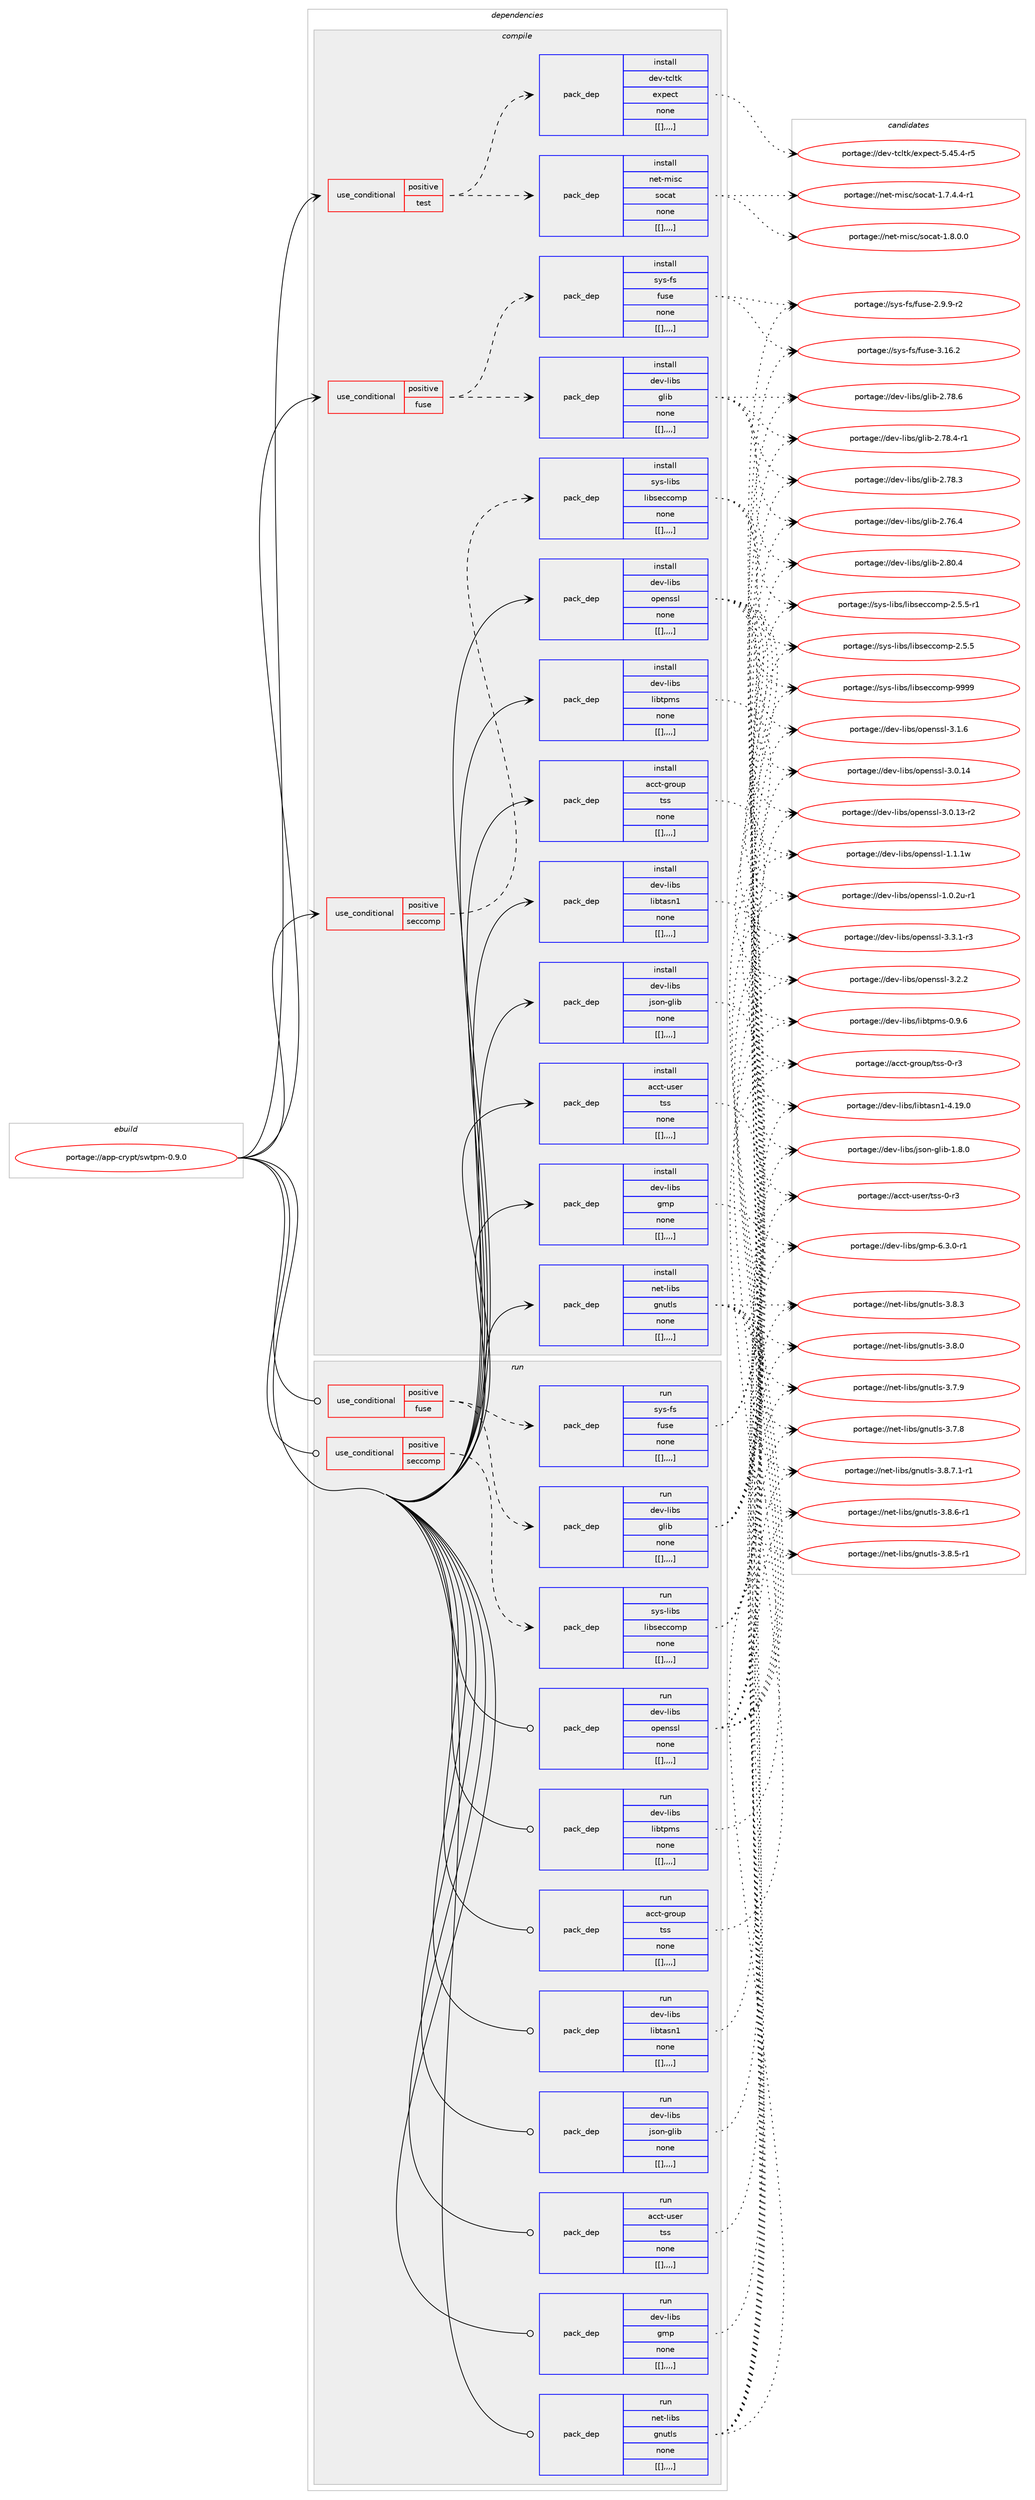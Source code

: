 digraph prolog {

# *************
# Graph options
# *************

newrank=true;
concentrate=true;
compound=true;
graph [rankdir=LR,fontname=Helvetica,fontsize=10,ranksep=1.5];#, ranksep=2.5, nodesep=0.2];
edge  [arrowhead=vee];
node  [fontname=Helvetica,fontsize=10];

# **********
# The ebuild
# **********

subgraph cluster_leftcol {
color=gray;
label=<<i>ebuild</i>>;
id [label="portage://app-crypt/swtpm-0.9.0", color=red, width=4, href="../app-crypt/swtpm-0.9.0.svg"];
}

# ****************
# The dependencies
# ****************

subgraph cluster_midcol {
color=gray;
label=<<i>dependencies</i>>;
subgraph cluster_compile {
fillcolor="#eeeeee";
style=filled;
label=<<i>compile</i>>;
subgraph cond3914 {
dependency14558 [label=<<TABLE BORDER="0" CELLBORDER="1" CELLSPACING="0" CELLPADDING="4"><TR><TD ROWSPAN="3" CELLPADDING="10">use_conditional</TD></TR><TR><TD>positive</TD></TR><TR><TD>fuse</TD></TR></TABLE>>, shape=none, color=red];
subgraph pack10558 {
dependency14559 [label=<<TABLE BORDER="0" CELLBORDER="1" CELLSPACING="0" CELLPADDING="4" WIDTH="220"><TR><TD ROWSPAN="6" CELLPADDING="30">pack_dep</TD></TR><TR><TD WIDTH="110">install</TD></TR><TR><TD>dev-libs</TD></TR><TR><TD>glib</TD></TR><TR><TD>none</TD></TR><TR><TD>[[],,,,]</TD></TR></TABLE>>, shape=none, color=blue];
}
dependency14558:e -> dependency14559:w [weight=20,style="dashed",arrowhead="vee"];
subgraph pack10559 {
dependency14560 [label=<<TABLE BORDER="0" CELLBORDER="1" CELLSPACING="0" CELLPADDING="4" WIDTH="220"><TR><TD ROWSPAN="6" CELLPADDING="30">pack_dep</TD></TR><TR><TD WIDTH="110">install</TD></TR><TR><TD>sys-fs</TD></TR><TR><TD>fuse</TD></TR><TR><TD>none</TD></TR><TR><TD>[[],,,,]</TD></TR></TABLE>>, shape=none, color=blue];
}
dependency14558:e -> dependency14560:w [weight=20,style="dashed",arrowhead="vee"];
}
id:e -> dependency14558:w [weight=20,style="solid",arrowhead="vee"];
subgraph cond3915 {
dependency14561 [label=<<TABLE BORDER="0" CELLBORDER="1" CELLSPACING="0" CELLPADDING="4"><TR><TD ROWSPAN="3" CELLPADDING="10">use_conditional</TD></TR><TR><TD>positive</TD></TR><TR><TD>seccomp</TD></TR></TABLE>>, shape=none, color=red];
subgraph pack10560 {
dependency14562 [label=<<TABLE BORDER="0" CELLBORDER="1" CELLSPACING="0" CELLPADDING="4" WIDTH="220"><TR><TD ROWSPAN="6" CELLPADDING="30">pack_dep</TD></TR><TR><TD WIDTH="110">install</TD></TR><TR><TD>sys-libs</TD></TR><TR><TD>libseccomp</TD></TR><TR><TD>none</TD></TR><TR><TD>[[],,,,]</TD></TR></TABLE>>, shape=none, color=blue];
}
dependency14561:e -> dependency14562:w [weight=20,style="dashed",arrowhead="vee"];
}
id:e -> dependency14561:w [weight=20,style="solid",arrowhead="vee"];
subgraph cond3916 {
dependency14563 [label=<<TABLE BORDER="0" CELLBORDER="1" CELLSPACING="0" CELLPADDING="4"><TR><TD ROWSPAN="3" CELLPADDING="10">use_conditional</TD></TR><TR><TD>positive</TD></TR><TR><TD>test</TD></TR></TABLE>>, shape=none, color=red];
subgraph pack10561 {
dependency14564 [label=<<TABLE BORDER="0" CELLBORDER="1" CELLSPACING="0" CELLPADDING="4" WIDTH="220"><TR><TD ROWSPAN="6" CELLPADDING="30">pack_dep</TD></TR><TR><TD WIDTH="110">install</TD></TR><TR><TD>net-misc</TD></TR><TR><TD>socat</TD></TR><TR><TD>none</TD></TR><TR><TD>[[],,,,]</TD></TR></TABLE>>, shape=none, color=blue];
}
dependency14563:e -> dependency14564:w [weight=20,style="dashed",arrowhead="vee"];
subgraph pack10562 {
dependency14565 [label=<<TABLE BORDER="0" CELLBORDER="1" CELLSPACING="0" CELLPADDING="4" WIDTH="220"><TR><TD ROWSPAN="6" CELLPADDING="30">pack_dep</TD></TR><TR><TD WIDTH="110">install</TD></TR><TR><TD>dev-tcltk</TD></TR><TR><TD>expect</TD></TR><TR><TD>none</TD></TR><TR><TD>[[],,,,]</TD></TR></TABLE>>, shape=none, color=blue];
}
dependency14563:e -> dependency14565:w [weight=20,style="dashed",arrowhead="vee"];
}
id:e -> dependency14563:w [weight=20,style="solid",arrowhead="vee"];
subgraph pack10563 {
dependency14566 [label=<<TABLE BORDER="0" CELLBORDER="1" CELLSPACING="0" CELLPADDING="4" WIDTH="220"><TR><TD ROWSPAN="6" CELLPADDING="30">pack_dep</TD></TR><TR><TD WIDTH="110">install</TD></TR><TR><TD>acct-group</TD></TR><TR><TD>tss</TD></TR><TR><TD>none</TD></TR><TR><TD>[[],,,,]</TD></TR></TABLE>>, shape=none, color=blue];
}
id:e -> dependency14566:w [weight=20,style="solid",arrowhead="vee"];
subgraph pack10564 {
dependency14567 [label=<<TABLE BORDER="0" CELLBORDER="1" CELLSPACING="0" CELLPADDING="4" WIDTH="220"><TR><TD ROWSPAN="6" CELLPADDING="30">pack_dep</TD></TR><TR><TD WIDTH="110">install</TD></TR><TR><TD>acct-user</TD></TR><TR><TD>tss</TD></TR><TR><TD>none</TD></TR><TR><TD>[[],,,,]</TD></TR></TABLE>>, shape=none, color=blue];
}
id:e -> dependency14567:w [weight=20,style="solid",arrowhead="vee"];
subgraph pack10565 {
dependency14568 [label=<<TABLE BORDER="0" CELLBORDER="1" CELLSPACING="0" CELLPADDING="4" WIDTH="220"><TR><TD ROWSPAN="6" CELLPADDING="30">pack_dep</TD></TR><TR><TD WIDTH="110">install</TD></TR><TR><TD>dev-libs</TD></TR><TR><TD>gmp</TD></TR><TR><TD>none</TD></TR><TR><TD>[[],,,,]</TD></TR></TABLE>>, shape=none, color=blue];
}
id:e -> dependency14568:w [weight=20,style="solid",arrowhead="vee"];
subgraph pack10566 {
dependency14569 [label=<<TABLE BORDER="0" CELLBORDER="1" CELLSPACING="0" CELLPADDING="4" WIDTH="220"><TR><TD ROWSPAN="6" CELLPADDING="30">pack_dep</TD></TR><TR><TD WIDTH="110">install</TD></TR><TR><TD>dev-libs</TD></TR><TR><TD>json-glib</TD></TR><TR><TD>none</TD></TR><TR><TD>[[],,,,]</TD></TR></TABLE>>, shape=none, color=blue];
}
id:e -> dependency14569:w [weight=20,style="solid",arrowhead="vee"];
subgraph pack10567 {
dependency14570 [label=<<TABLE BORDER="0" CELLBORDER="1" CELLSPACING="0" CELLPADDING="4" WIDTH="220"><TR><TD ROWSPAN="6" CELLPADDING="30">pack_dep</TD></TR><TR><TD WIDTH="110">install</TD></TR><TR><TD>dev-libs</TD></TR><TR><TD>libtasn1</TD></TR><TR><TD>none</TD></TR><TR><TD>[[],,,,]</TD></TR></TABLE>>, shape=none, color=blue];
}
id:e -> dependency14570:w [weight=20,style="solid",arrowhead="vee"];
subgraph pack10568 {
dependency14571 [label=<<TABLE BORDER="0" CELLBORDER="1" CELLSPACING="0" CELLPADDING="4" WIDTH="220"><TR><TD ROWSPAN="6" CELLPADDING="30">pack_dep</TD></TR><TR><TD WIDTH="110">install</TD></TR><TR><TD>dev-libs</TD></TR><TR><TD>libtpms</TD></TR><TR><TD>none</TD></TR><TR><TD>[[],,,,]</TD></TR></TABLE>>, shape=none, color=blue];
}
id:e -> dependency14571:w [weight=20,style="solid",arrowhead="vee"];
subgraph pack10569 {
dependency14572 [label=<<TABLE BORDER="0" CELLBORDER="1" CELLSPACING="0" CELLPADDING="4" WIDTH="220"><TR><TD ROWSPAN="6" CELLPADDING="30">pack_dep</TD></TR><TR><TD WIDTH="110">install</TD></TR><TR><TD>dev-libs</TD></TR><TR><TD>openssl</TD></TR><TR><TD>none</TD></TR><TR><TD>[[],,,,]</TD></TR></TABLE>>, shape=none, color=blue];
}
id:e -> dependency14572:w [weight=20,style="solid",arrowhead="vee"];
subgraph pack10570 {
dependency14573 [label=<<TABLE BORDER="0" CELLBORDER="1" CELLSPACING="0" CELLPADDING="4" WIDTH="220"><TR><TD ROWSPAN="6" CELLPADDING="30">pack_dep</TD></TR><TR><TD WIDTH="110">install</TD></TR><TR><TD>net-libs</TD></TR><TR><TD>gnutls</TD></TR><TR><TD>none</TD></TR><TR><TD>[[],,,,]</TD></TR></TABLE>>, shape=none, color=blue];
}
id:e -> dependency14573:w [weight=20,style="solid",arrowhead="vee"];
}
subgraph cluster_compileandrun {
fillcolor="#eeeeee";
style=filled;
label=<<i>compile and run</i>>;
}
subgraph cluster_run {
fillcolor="#eeeeee";
style=filled;
label=<<i>run</i>>;
subgraph cond3917 {
dependency14574 [label=<<TABLE BORDER="0" CELLBORDER="1" CELLSPACING="0" CELLPADDING="4"><TR><TD ROWSPAN="3" CELLPADDING="10">use_conditional</TD></TR><TR><TD>positive</TD></TR><TR><TD>fuse</TD></TR></TABLE>>, shape=none, color=red];
subgraph pack10571 {
dependency14575 [label=<<TABLE BORDER="0" CELLBORDER="1" CELLSPACING="0" CELLPADDING="4" WIDTH="220"><TR><TD ROWSPAN="6" CELLPADDING="30">pack_dep</TD></TR><TR><TD WIDTH="110">run</TD></TR><TR><TD>dev-libs</TD></TR><TR><TD>glib</TD></TR><TR><TD>none</TD></TR><TR><TD>[[],,,,]</TD></TR></TABLE>>, shape=none, color=blue];
}
dependency14574:e -> dependency14575:w [weight=20,style="dashed",arrowhead="vee"];
subgraph pack10572 {
dependency14576 [label=<<TABLE BORDER="0" CELLBORDER="1" CELLSPACING="0" CELLPADDING="4" WIDTH="220"><TR><TD ROWSPAN="6" CELLPADDING="30">pack_dep</TD></TR><TR><TD WIDTH="110">run</TD></TR><TR><TD>sys-fs</TD></TR><TR><TD>fuse</TD></TR><TR><TD>none</TD></TR><TR><TD>[[],,,,]</TD></TR></TABLE>>, shape=none, color=blue];
}
dependency14574:e -> dependency14576:w [weight=20,style="dashed",arrowhead="vee"];
}
id:e -> dependency14574:w [weight=20,style="solid",arrowhead="odot"];
subgraph cond3918 {
dependency14577 [label=<<TABLE BORDER="0" CELLBORDER="1" CELLSPACING="0" CELLPADDING="4"><TR><TD ROWSPAN="3" CELLPADDING="10">use_conditional</TD></TR><TR><TD>positive</TD></TR><TR><TD>seccomp</TD></TR></TABLE>>, shape=none, color=red];
subgraph pack10573 {
dependency14578 [label=<<TABLE BORDER="0" CELLBORDER="1" CELLSPACING="0" CELLPADDING="4" WIDTH="220"><TR><TD ROWSPAN="6" CELLPADDING="30">pack_dep</TD></TR><TR><TD WIDTH="110">run</TD></TR><TR><TD>sys-libs</TD></TR><TR><TD>libseccomp</TD></TR><TR><TD>none</TD></TR><TR><TD>[[],,,,]</TD></TR></TABLE>>, shape=none, color=blue];
}
dependency14577:e -> dependency14578:w [weight=20,style="dashed",arrowhead="vee"];
}
id:e -> dependency14577:w [weight=20,style="solid",arrowhead="odot"];
subgraph pack10574 {
dependency14579 [label=<<TABLE BORDER="0" CELLBORDER="1" CELLSPACING="0" CELLPADDING="4" WIDTH="220"><TR><TD ROWSPAN="6" CELLPADDING="30">pack_dep</TD></TR><TR><TD WIDTH="110">run</TD></TR><TR><TD>acct-group</TD></TR><TR><TD>tss</TD></TR><TR><TD>none</TD></TR><TR><TD>[[],,,,]</TD></TR></TABLE>>, shape=none, color=blue];
}
id:e -> dependency14579:w [weight=20,style="solid",arrowhead="odot"];
subgraph pack10575 {
dependency14580 [label=<<TABLE BORDER="0" CELLBORDER="1" CELLSPACING="0" CELLPADDING="4" WIDTH="220"><TR><TD ROWSPAN="6" CELLPADDING="30">pack_dep</TD></TR><TR><TD WIDTH="110">run</TD></TR><TR><TD>acct-user</TD></TR><TR><TD>tss</TD></TR><TR><TD>none</TD></TR><TR><TD>[[],,,,]</TD></TR></TABLE>>, shape=none, color=blue];
}
id:e -> dependency14580:w [weight=20,style="solid",arrowhead="odot"];
subgraph pack10576 {
dependency14581 [label=<<TABLE BORDER="0" CELLBORDER="1" CELLSPACING="0" CELLPADDING="4" WIDTH="220"><TR><TD ROWSPAN="6" CELLPADDING="30">pack_dep</TD></TR><TR><TD WIDTH="110">run</TD></TR><TR><TD>dev-libs</TD></TR><TR><TD>gmp</TD></TR><TR><TD>none</TD></TR><TR><TD>[[],,,,]</TD></TR></TABLE>>, shape=none, color=blue];
}
id:e -> dependency14581:w [weight=20,style="solid",arrowhead="odot"];
subgraph pack10577 {
dependency14582 [label=<<TABLE BORDER="0" CELLBORDER="1" CELLSPACING="0" CELLPADDING="4" WIDTH="220"><TR><TD ROWSPAN="6" CELLPADDING="30">pack_dep</TD></TR><TR><TD WIDTH="110">run</TD></TR><TR><TD>dev-libs</TD></TR><TR><TD>json-glib</TD></TR><TR><TD>none</TD></TR><TR><TD>[[],,,,]</TD></TR></TABLE>>, shape=none, color=blue];
}
id:e -> dependency14582:w [weight=20,style="solid",arrowhead="odot"];
subgraph pack10578 {
dependency14583 [label=<<TABLE BORDER="0" CELLBORDER="1" CELLSPACING="0" CELLPADDING="4" WIDTH="220"><TR><TD ROWSPAN="6" CELLPADDING="30">pack_dep</TD></TR><TR><TD WIDTH="110">run</TD></TR><TR><TD>dev-libs</TD></TR><TR><TD>libtasn1</TD></TR><TR><TD>none</TD></TR><TR><TD>[[],,,,]</TD></TR></TABLE>>, shape=none, color=blue];
}
id:e -> dependency14583:w [weight=20,style="solid",arrowhead="odot"];
subgraph pack10579 {
dependency14584 [label=<<TABLE BORDER="0" CELLBORDER="1" CELLSPACING="0" CELLPADDING="4" WIDTH="220"><TR><TD ROWSPAN="6" CELLPADDING="30">pack_dep</TD></TR><TR><TD WIDTH="110">run</TD></TR><TR><TD>dev-libs</TD></TR><TR><TD>libtpms</TD></TR><TR><TD>none</TD></TR><TR><TD>[[],,,,]</TD></TR></TABLE>>, shape=none, color=blue];
}
id:e -> dependency14584:w [weight=20,style="solid",arrowhead="odot"];
subgraph pack10580 {
dependency14585 [label=<<TABLE BORDER="0" CELLBORDER="1" CELLSPACING="0" CELLPADDING="4" WIDTH="220"><TR><TD ROWSPAN="6" CELLPADDING="30">pack_dep</TD></TR><TR><TD WIDTH="110">run</TD></TR><TR><TD>dev-libs</TD></TR><TR><TD>openssl</TD></TR><TR><TD>none</TD></TR><TR><TD>[[],,,,]</TD></TR></TABLE>>, shape=none, color=blue];
}
id:e -> dependency14585:w [weight=20,style="solid",arrowhead="odot"];
subgraph pack10581 {
dependency14586 [label=<<TABLE BORDER="0" CELLBORDER="1" CELLSPACING="0" CELLPADDING="4" WIDTH="220"><TR><TD ROWSPAN="6" CELLPADDING="30">pack_dep</TD></TR><TR><TD WIDTH="110">run</TD></TR><TR><TD>net-libs</TD></TR><TR><TD>gnutls</TD></TR><TR><TD>none</TD></TR><TR><TD>[[],,,,]</TD></TR></TABLE>>, shape=none, color=blue];
}
id:e -> dependency14586:w [weight=20,style="solid",arrowhead="odot"];
}
}

# **************
# The candidates
# **************

subgraph cluster_choices {
rank=same;
color=gray;
label=<<i>candidates</i>>;

subgraph choice10558 {
color=black;
nodesep=1;
choice1001011184510810598115471031081059845504656484652 [label="portage://dev-libs/glib-2.80.4", color=red, width=4,href="../dev-libs/glib-2.80.4.svg"];
choice1001011184510810598115471031081059845504655564654 [label="portage://dev-libs/glib-2.78.6", color=red, width=4,href="../dev-libs/glib-2.78.6.svg"];
choice10010111845108105981154710310810598455046555646524511449 [label="portage://dev-libs/glib-2.78.4-r1", color=red, width=4,href="../dev-libs/glib-2.78.4-r1.svg"];
choice1001011184510810598115471031081059845504655564651 [label="portage://dev-libs/glib-2.78.3", color=red, width=4,href="../dev-libs/glib-2.78.3.svg"];
choice1001011184510810598115471031081059845504655544652 [label="portage://dev-libs/glib-2.76.4", color=red, width=4,href="../dev-libs/glib-2.76.4.svg"];
dependency14559:e -> choice1001011184510810598115471031081059845504656484652:w [style=dotted,weight="100"];
dependency14559:e -> choice1001011184510810598115471031081059845504655564654:w [style=dotted,weight="100"];
dependency14559:e -> choice10010111845108105981154710310810598455046555646524511449:w [style=dotted,weight="100"];
dependency14559:e -> choice1001011184510810598115471031081059845504655564651:w [style=dotted,weight="100"];
dependency14559:e -> choice1001011184510810598115471031081059845504655544652:w [style=dotted,weight="100"];
}
subgraph choice10559 {
color=black;
nodesep=1;
choice115121115451021154710211711510145514649544650 [label="portage://sys-fs/fuse-3.16.2", color=red, width=4,href="../sys-fs/fuse-3.16.2.svg"];
choice11512111545102115471021171151014550465746574511450 [label="portage://sys-fs/fuse-2.9.9-r2", color=red, width=4,href="../sys-fs/fuse-2.9.9-r2.svg"];
dependency14560:e -> choice115121115451021154710211711510145514649544650:w [style=dotted,weight="100"];
dependency14560:e -> choice11512111545102115471021171151014550465746574511450:w [style=dotted,weight="100"];
}
subgraph choice10560 {
color=black;
nodesep=1;
choice1151211154510810598115471081059811510199991111091124557575757 [label="portage://sys-libs/libseccomp-9999", color=red, width=4,href="../sys-libs/libseccomp-9999.svg"];
choice1151211154510810598115471081059811510199991111091124550465346534511449 [label="portage://sys-libs/libseccomp-2.5.5-r1", color=red, width=4,href="../sys-libs/libseccomp-2.5.5-r1.svg"];
choice115121115451081059811547108105981151019999111109112455046534653 [label="portage://sys-libs/libseccomp-2.5.5", color=red, width=4,href="../sys-libs/libseccomp-2.5.5.svg"];
dependency14562:e -> choice1151211154510810598115471081059811510199991111091124557575757:w [style=dotted,weight="100"];
dependency14562:e -> choice1151211154510810598115471081059811510199991111091124550465346534511449:w [style=dotted,weight="100"];
dependency14562:e -> choice115121115451081059811547108105981151019999111109112455046534653:w [style=dotted,weight="100"];
}
subgraph choice10561 {
color=black;
nodesep=1;
choice11010111645109105115994711511199971164549465646484648 [label="portage://net-misc/socat-1.8.0.0", color=red, width=4,href="../net-misc/socat-1.8.0.0.svg"];
choice110101116451091051159947115111999711645494655465246524511449 [label="portage://net-misc/socat-1.7.4.4-r1", color=red, width=4,href="../net-misc/socat-1.7.4.4-r1.svg"];
dependency14564:e -> choice11010111645109105115994711511199971164549465646484648:w [style=dotted,weight="100"];
dependency14564:e -> choice110101116451091051159947115111999711645494655465246524511449:w [style=dotted,weight="100"];
}
subgraph choice10562 {
color=black;
nodesep=1;
choice10010111845116991081161074710112011210199116455346525346524511453 [label="portage://dev-tcltk/expect-5.45.4-r5", color=red, width=4,href="../dev-tcltk/expect-5.45.4-r5.svg"];
dependency14565:e -> choice10010111845116991081161074710112011210199116455346525346524511453:w [style=dotted,weight="100"];
}
subgraph choice10563 {
color=black;
nodesep=1;
choice979999116451031141111171124711611511545484511451 [label="portage://acct-group/tss-0-r3", color=red, width=4,href="../acct-group/tss-0-r3.svg"];
dependency14566:e -> choice979999116451031141111171124711611511545484511451:w [style=dotted,weight="100"];
}
subgraph choice10564 {
color=black;
nodesep=1;
choice979999116451171151011144711611511545484511451 [label="portage://acct-user/tss-0-r3", color=red, width=4,href="../acct-user/tss-0-r3.svg"];
dependency14567:e -> choice979999116451171151011144711611511545484511451:w [style=dotted,weight="100"];
}
subgraph choice10565 {
color=black;
nodesep=1;
choice1001011184510810598115471031091124554465146484511449 [label="portage://dev-libs/gmp-6.3.0-r1", color=red, width=4,href="../dev-libs/gmp-6.3.0-r1.svg"];
dependency14568:e -> choice1001011184510810598115471031091124554465146484511449:w [style=dotted,weight="100"];
}
subgraph choice10566 {
color=black;
nodesep=1;
choice1001011184510810598115471061151111104510310810598454946564648 [label="portage://dev-libs/json-glib-1.8.0", color=red, width=4,href="../dev-libs/json-glib-1.8.0.svg"];
dependency14569:e -> choice1001011184510810598115471061151111104510310810598454946564648:w [style=dotted,weight="100"];
}
subgraph choice10567 {
color=black;
nodesep=1;
choice10010111845108105981154710810598116971151104945524649574648 [label="portage://dev-libs/libtasn1-4.19.0", color=red, width=4,href="../dev-libs/libtasn1-4.19.0.svg"];
dependency14570:e -> choice10010111845108105981154710810598116971151104945524649574648:w [style=dotted,weight="100"];
}
subgraph choice10568 {
color=black;
nodesep=1;
choice10010111845108105981154710810598116112109115454846574654 [label="portage://dev-libs/libtpms-0.9.6", color=red, width=4,href="../dev-libs/libtpms-0.9.6.svg"];
dependency14571:e -> choice10010111845108105981154710810598116112109115454846574654:w [style=dotted,weight="100"];
}
subgraph choice10569 {
color=black;
nodesep=1;
choice1001011184510810598115471111121011101151151084551465146494511451 [label="portage://dev-libs/openssl-3.3.1-r3", color=red, width=4,href="../dev-libs/openssl-3.3.1-r3.svg"];
choice100101118451081059811547111112101110115115108455146504650 [label="portage://dev-libs/openssl-3.2.2", color=red, width=4,href="../dev-libs/openssl-3.2.2.svg"];
choice100101118451081059811547111112101110115115108455146494654 [label="portage://dev-libs/openssl-3.1.6", color=red, width=4,href="../dev-libs/openssl-3.1.6.svg"];
choice10010111845108105981154711111210111011511510845514648464952 [label="portage://dev-libs/openssl-3.0.14", color=red, width=4,href="../dev-libs/openssl-3.0.14.svg"];
choice100101118451081059811547111112101110115115108455146484649514511450 [label="portage://dev-libs/openssl-3.0.13-r2", color=red, width=4,href="../dev-libs/openssl-3.0.13-r2.svg"];
choice100101118451081059811547111112101110115115108454946494649119 [label="portage://dev-libs/openssl-1.1.1w", color=red, width=4,href="../dev-libs/openssl-1.1.1w.svg"];
choice1001011184510810598115471111121011101151151084549464846501174511449 [label="portage://dev-libs/openssl-1.0.2u-r1", color=red, width=4,href="../dev-libs/openssl-1.0.2u-r1.svg"];
dependency14572:e -> choice1001011184510810598115471111121011101151151084551465146494511451:w [style=dotted,weight="100"];
dependency14572:e -> choice100101118451081059811547111112101110115115108455146504650:w [style=dotted,weight="100"];
dependency14572:e -> choice100101118451081059811547111112101110115115108455146494654:w [style=dotted,weight="100"];
dependency14572:e -> choice10010111845108105981154711111210111011511510845514648464952:w [style=dotted,weight="100"];
dependency14572:e -> choice100101118451081059811547111112101110115115108455146484649514511450:w [style=dotted,weight="100"];
dependency14572:e -> choice100101118451081059811547111112101110115115108454946494649119:w [style=dotted,weight="100"];
dependency14572:e -> choice1001011184510810598115471111121011101151151084549464846501174511449:w [style=dotted,weight="100"];
}
subgraph choice10570 {
color=black;
nodesep=1;
choice11010111645108105981154710311011711610811545514656465546494511449 [label="portage://net-libs/gnutls-3.8.7.1-r1", color=red, width=4,href="../net-libs/gnutls-3.8.7.1-r1.svg"];
choice1101011164510810598115471031101171161081154551465646544511449 [label="portage://net-libs/gnutls-3.8.6-r1", color=red, width=4,href="../net-libs/gnutls-3.8.6-r1.svg"];
choice1101011164510810598115471031101171161081154551465646534511449 [label="portage://net-libs/gnutls-3.8.5-r1", color=red, width=4,href="../net-libs/gnutls-3.8.5-r1.svg"];
choice110101116451081059811547103110117116108115455146564651 [label="portage://net-libs/gnutls-3.8.3", color=red, width=4,href="../net-libs/gnutls-3.8.3.svg"];
choice110101116451081059811547103110117116108115455146564648 [label="portage://net-libs/gnutls-3.8.0", color=red, width=4,href="../net-libs/gnutls-3.8.0.svg"];
choice110101116451081059811547103110117116108115455146554657 [label="portage://net-libs/gnutls-3.7.9", color=red, width=4,href="../net-libs/gnutls-3.7.9.svg"];
choice110101116451081059811547103110117116108115455146554656 [label="portage://net-libs/gnutls-3.7.8", color=red, width=4,href="../net-libs/gnutls-3.7.8.svg"];
dependency14573:e -> choice11010111645108105981154710311011711610811545514656465546494511449:w [style=dotted,weight="100"];
dependency14573:e -> choice1101011164510810598115471031101171161081154551465646544511449:w [style=dotted,weight="100"];
dependency14573:e -> choice1101011164510810598115471031101171161081154551465646534511449:w [style=dotted,weight="100"];
dependency14573:e -> choice110101116451081059811547103110117116108115455146564651:w [style=dotted,weight="100"];
dependency14573:e -> choice110101116451081059811547103110117116108115455146564648:w [style=dotted,weight="100"];
dependency14573:e -> choice110101116451081059811547103110117116108115455146554657:w [style=dotted,weight="100"];
dependency14573:e -> choice110101116451081059811547103110117116108115455146554656:w [style=dotted,weight="100"];
}
subgraph choice10571 {
color=black;
nodesep=1;
choice1001011184510810598115471031081059845504656484652 [label="portage://dev-libs/glib-2.80.4", color=red, width=4,href="../dev-libs/glib-2.80.4.svg"];
choice1001011184510810598115471031081059845504655564654 [label="portage://dev-libs/glib-2.78.6", color=red, width=4,href="../dev-libs/glib-2.78.6.svg"];
choice10010111845108105981154710310810598455046555646524511449 [label="portage://dev-libs/glib-2.78.4-r1", color=red, width=4,href="../dev-libs/glib-2.78.4-r1.svg"];
choice1001011184510810598115471031081059845504655564651 [label="portage://dev-libs/glib-2.78.3", color=red, width=4,href="../dev-libs/glib-2.78.3.svg"];
choice1001011184510810598115471031081059845504655544652 [label="portage://dev-libs/glib-2.76.4", color=red, width=4,href="../dev-libs/glib-2.76.4.svg"];
dependency14575:e -> choice1001011184510810598115471031081059845504656484652:w [style=dotted,weight="100"];
dependency14575:e -> choice1001011184510810598115471031081059845504655564654:w [style=dotted,weight="100"];
dependency14575:e -> choice10010111845108105981154710310810598455046555646524511449:w [style=dotted,weight="100"];
dependency14575:e -> choice1001011184510810598115471031081059845504655564651:w [style=dotted,weight="100"];
dependency14575:e -> choice1001011184510810598115471031081059845504655544652:w [style=dotted,weight="100"];
}
subgraph choice10572 {
color=black;
nodesep=1;
choice115121115451021154710211711510145514649544650 [label="portage://sys-fs/fuse-3.16.2", color=red, width=4,href="../sys-fs/fuse-3.16.2.svg"];
choice11512111545102115471021171151014550465746574511450 [label="portage://sys-fs/fuse-2.9.9-r2", color=red, width=4,href="../sys-fs/fuse-2.9.9-r2.svg"];
dependency14576:e -> choice115121115451021154710211711510145514649544650:w [style=dotted,weight="100"];
dependency14576:e -> choice11512111545102115471021171151014550465746574511450:w [style=dotted,weight="100"];
}
subgraph choice10573 {
color=black;
nodesep=1;
choice1151211154510810598115471081059811510199991111091124557575757 [label="portage://sys-libs/libseccomp-9999", color=red, width=4,href="../sys-libs/libseccomp-9999.svg"];
choice1151211154510810598115471081059811510199991111091124550465346534511449 [label="portage://sys-libs/libseccomp-2.5.5-r1", color=red, width=4,href="../sys-libs/libseccomp-2.5.5-r1.svg"];
choice115121115451081059811547108105981151019999111109112455046534653 [label="portage://sys-libs/libseccomp-2.5.5", color=red, width=4,href="../sys-libs/libseccomp-2.5.5.svg"];
dependency14578:e -> choice1151211154510810598115471081059811510199991111091124557575757:w [style=dotted,weight="100"];
dependency14578:e -> choice1151211154510810598115471081059811510199991111091124550465346534511449:w [style=dotted,weight="100"];
dependency14578:e -> choice115121115451081059811547108105981151019999111109112455046534653:w [style=dotted,weight="100"];
}
subgraph choice10574 {
color=black;
nodesep=1;
choice979999116451031141111171124711611511545484511451 [label="portage://acct-group/tss-0-r3", color=red, width=4,href="../acct-group/tss-0-r3.svg"];
dependency14579:e -> choice979999116451031141111171124711611511545484511451:w [style=dotted,weight="100"];
}
subgraph choice10575 {
color=black;
nodesep=1;
choice979999116451171151011144711611511545484511451 [label="portage://acct-user/tss-0-r3", color=red, width=4,href="../acct-user/tss-0-r3.svg"];
dependency14580:e -> choice979999116451171151011144711611511545484511451:w [style=dotted,weight="100"];
}
subgraph choice10576 {
color=black;
nodesep=1;
choice1001011184510810598115471031091124554465146484511449 [label="portage://dev-libs/gmp-6.3.0-r1", color=red, width=4,href="../dev-libs/gmp-6.3.0-r1.svg"];
dependency14581:e -> choice1001011184510810598115471031091124554465146484511449:w [style=dotted,weight="100"];
}
subgraph choice10577 {
color=black;
nodesep=1;
choice1001011184510810598115471061151111104510310810598454946564648 [label="portage://dev-libs/json-glib-1.8.0", color=red, width=4,href="../dev-libs/json-glib-1.8.0.svg"];
dependency14582:e -> choice1001011184510810598115471061151111104510310810598454946564648:w [style=dotted,weight="100"];
}
subgraph choice10578 {
color=black;
nodesep=1;
choice10010111845108105981154710810598116971151104945524649574648 [label="portage://dev-libs/libtasn1-4.19.0", color=red, width=4,href="../dev-libs/libtasn1-4.19.0.svg"];
dependency14583:e -> choice10010111845108105981154710810598116971151104945524649574648:w [style=dotted,weight="100"];
}
subgraph choice10579 {
color=black;
nodesep=1;
choice10010111845108105981154710810598116112109115454846574654 [label="portage://dev-libs/libtpms-0.9.6", color=red, width=4,href="../dev-libs/libtpms-0.9.6.svg"];
dependency14584:e -> choice10010111845108105981154710810598116112109115454846574654:w [style=dotted,weight="100"];
}
subgraph choice10580 {
color=black;
nodesep=1;
choice1001011184510810598115471111121011101151151084551465146494511451 [label="portage://dev-libs/openssl-3.3.1-r3", color=red, width=4,href="../dev-libs/openssl-3.3.1-r3.svg"];
choice100101118451081059811547111112101110115115108455146504650 [label="portage://dev-libs/openssl-3.2.2", color=red, width=4,href="../dev-libs/openssl-3.2.2.svg"];
choice100101118451081059811547111112101110115115108455146494654 [label="portage://dev-libs/openssl-3.1.6", color=red, width=4,href="../dev-libs/openssl-3.1.6.svg"];
choice10010111845108105981154711111210111011511510845514648464952 [label="portage://dev-libs/openssl-3.0.14", color=red, width=4,href="../dev-libs/openssl-3.0.14.svg"];
choice100101118451081059811547111112101110115115108455146484649514511450 [label="portage://dev-libs/openssl-3.0.13-r2", color=red, width=4,href="../dev-libs/openssl-3.0.13-r2.svg"];
choice100101118451081059811547111112101110115115108454946494649119 [label="portage://dev-libs/openssl-1.1.1w", color=red, width=4,href="../dev-libs/openssl-1.1.1w.svg"];
choice1001011184510810598115471111121011101151151084549464846501174511449 [label="portage://dev-libs/openssl-1.0.2u-r1", color=red, width=4,href="../dev-libs/openssl-1.0.2u-r1.svg"];
dependency14585:e -> choice1001011184510810598115471111121011101151151084551465146494511451:w [style=dotted,weight="100"];
dependency14585:e -> choice100101118451081059811547111112101110115115108455146504650:w [style=dotted,weight="100"];
dependency14585:e -> choice100101118451081059811547111112101110115115108455146494654:w [style=dotted,weight="100"];
dependency14585:e -> choice10010111845108105981154711111210111011511510845514648464952:w [style=dotted,weight="100"];
dependency14585:e -> choice100101118451081059811547111112101110115115108455146484649514511450:w [style=dotted,weight="100"];
dependency14585:e -> choice100101118451081059811547111112101110115115108454946494649119:w [style=dotted,weight="100"];
dependency14585:e -> choice1001011184510810598115471111121011101151151084549464846501174511449:w [style=dotted,weight="100"];
}
subgraph choice10581 {
color=black;
nodesep=1;
choice11010111645108105981154710311011711610811545514656465546494511449 [label="portage://net-libs/gnutls-3.8.7.1-r1", color=red, width=4,href="../net-libs/gnutls-3.8.7.1-r1.svg"];
choice1101011164510810598115471031101171161081154551465646544511449 [label="portage://net-libs/gnutls-3.8.6-r1", color=red, width=4,href="../net-libs/gnutls-3.8.6-r1.svg"];
choice1101011164510810598115471031101171161081154551465646534511449 [label="portage://net-libs/gnutls-3.8.5-r1", color=red, width=4,href="../net-libs/gnutls-3.8.5-r1.svg"];
choice110101116451081059811547103110117116108115455146564651 [label="portage://net-libs/gnutls-3.8.3", color=red, width=4,href="../net-libs/gnutls-3.8.3.svg"];
choice110101116451081059811547103110117116108115455146564648 [label="portage://net-libs/gnutls-3.8.0", color=red, width=4,href="../net-libs/gnutls-3.8.0.svg"];
choice110101116451081059811547103110117116108115455146554657 [label="portage://net-libs/gnutls-3.7.9", color=red, width=4,href="../net-libs/gnutls-3.7.9.svg"];
choice110101116451081059811547103110117116108115455146554656 [label="portage://net-libs/gnutls-3.7.8", color=red, width=4,href="../net-libs/gnutls-3.7.8.svg"];
dependency14586:e -> choice11010111645108105981154710311011711610811545514656465546494511449:w [style=dotted,weight="100"];
dependency14586:e -> choice1101011164510810598115471031101171161081154551465646544511449:w [style=dotted,weight="100"];
dependency14586:e -> choice1101011164510810598115471031101171161081154551465646534511449:w [style=dotted,weight="100"];
dependency14586:e -> choice110101116451081059811547103110117116108115455146564651:w [style=dotted,weight="100"];
dependency14586:e -> choice110101116451081059811547103110117116108115455146564648:w [style=dotted,weight="100"];
dependency14586:e -> choice110101116451081059811547103110117116108115455146554657:w [style=dotted,weight="100"];
dependency14586:e -> choice110101116451081059811547103110117116108115455146554656:w [style=dotted,weight="100"];
}
}

}
